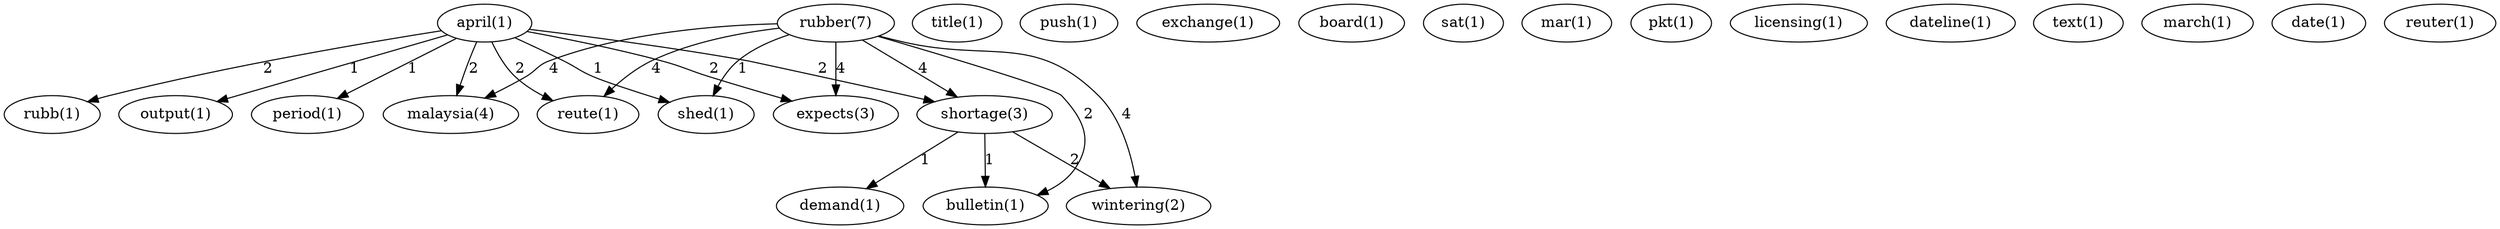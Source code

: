 digraph G {
  april [ label="april(1)" ];
  output [ label="output(1)" ];
  malaysia [ label="malaysia(4)" ];
  reute [ label="reute(1)" ];
  period [ label="period(1)" ];
  shed [ label="shed(1)" ];
  expects [ label="expects(3)" ];
  shortage [ label="shortage(3)" ];
  rubb [ label="rubb(1)" ];
  title [ label="title(1)" ];
  push [ label="push(1)" ];
  rubber [ label="rubber(7)" ];
  bulletin [ label="bulletin(1)" ];
  wintering [ label="wintering(2)" ];
  exchange [ label="exchange(1)" ];
  board [ label="board(1)" ];
  sat [ label="sat(1)" ];
  demand [ label="demand(1)" ];
  mar [ label="mar(1)" ];
  pkt [ label="pkt(1)" ];
  licensing [ label="licensing(1)" ];
  dateline [ label="dateline(1)" ];
  text [ label="text(1)" ];
  march [ label="march(1)" ];
  date [ label="date(1)" ];
  reuter [ label="reuter(1)" ];
  april -> output [ label="1" ];
  april -> malaysia [ label="2" ];
  april -> reute [ label="2" ];
  april -> period [ label="1" ];
  april -> shed [ label="1" ];
  april -> expects [ label="2" ];
  april -> shortage [ label="2" ];
  april -> rubb [ label="2" ];
  rubber -> malaysia [ label="4" ];
  rubber -> reute [ label="4" ];
  rubber -> shed [ label="1" ];
  rubber -> expects [ label="4" ];
  rubber -> shortage [ label="4" ];
  rubber -> bulletin [ label="2" ];
  rubber -> wintering [ label="4" ];
  shortage -> bulletin [ label="1" ];
  shortage -> demand [ label="1" ];
  shortage -> wintering [ label="2" ];
}
